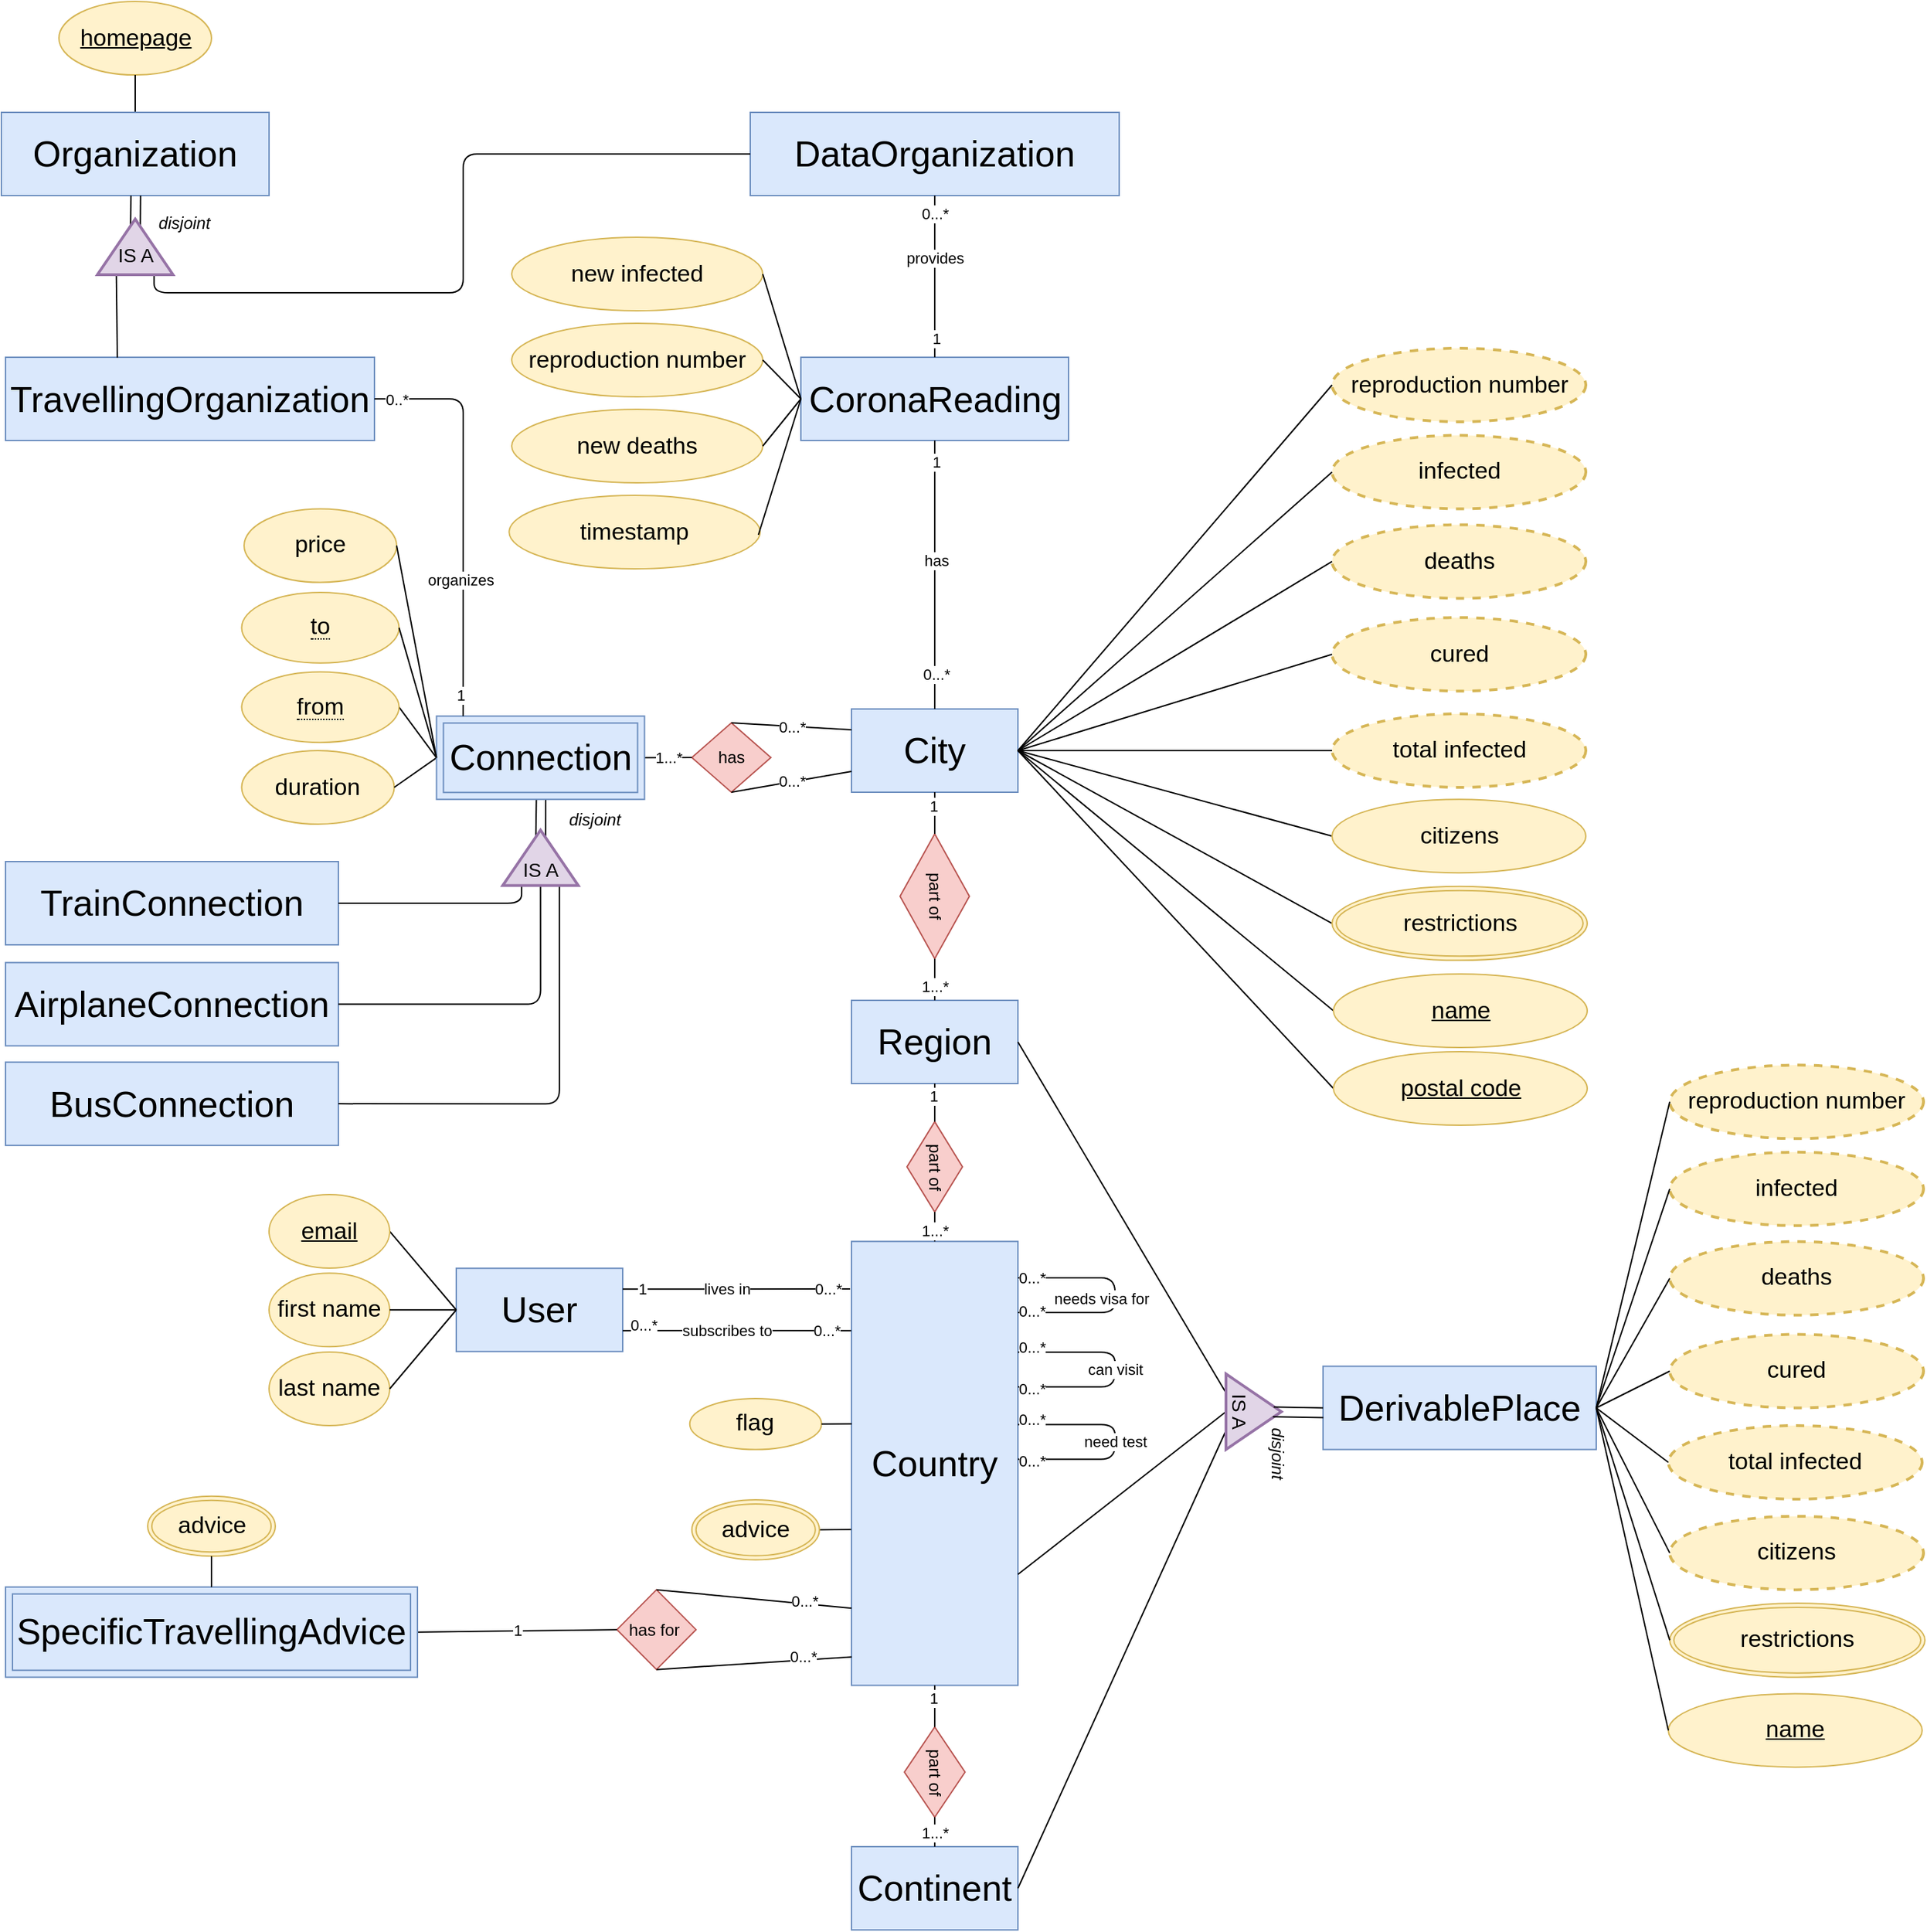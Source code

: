 <mxfile version="14.1.1" type="device"><diagram id="ZjA8rYTFpwmVR6wOcmPj" name="Page-1"><mxGraphModel dx="5955" dy="2803" grid="1" gridSize="10" guides="1" tooltips="1" connect="1" arrows="1" fold="1" page="0" pageScale="1" pageWidth="827" pageHeight="1169" math="0" shadow="0"><root><mxCell id="0"/><mxCell id="1" parent="0"/><mxCell id="MnN4bnCFbutlqHpsRMHi-50" value="" style="endArrow=none;html=1;exitX=0.861;exitY=0.438;exitDx=0;exitDy=0;exitPerimeter=0;entryX=0.48;entryY=1.001;entryDx=0;entryDy=0;entryPerimeter=0;" parent="1" source="MnN4bnCFbutlqHpsRMHi-46" edge="1" target="MnN4bnCFbutlqHpsRMHi-8"><mxGeometry width="50" height="50" relative="1" as="geometry"><mxPoint x="-2181.06" y="-74.72" as="sourcePoint"/><mxPoint x="-1999.45" y="-88.32" as="targetPoint"/></mxGeometry></mxCell><mxCell id="MnN4bnCFbutlqHpsRMHi-49" value="" style="endArrow=none;html=1;entryX=0.525;entryY=0.995;entryDx=0;entryDy=0;exitX=0.846;exitY=0.567;exitDx=0;exitDy=0;exitPerimeter=0;entryPerimeter=0;" parent="1" source="MnN4bnCFbutlqHpsRMHi-46" edge="1" target="MnN4bnCFbutlqHpsRMHi-8"><mxGeometry width="50" height="50" relative="1" as="geometry"><mxPoint x="-2170.95" y="-90.0" as="sourcePoint"/><mxPoint x="-1999.253" y="-81.3" as="targetPoint"/></mxGeometry></mxCell><mxCell id="8H0sQJCH0B06Cu_fK3J2-1" value="&lt;font style=&quot;font-size: 26px&quot;&gt;DerivablePlace&lt;/font&gt;" style="rounded=0;whiteSpace=wrap;html=1;strokeWidth=1;fillColor=#dae8fc;strokeColor=#6c8ebf;" parent="1" vertex="1"><mxGeometry x="-1360" y="313.75" width="197" height="60" as="geometry"/></mxCell><mxCell id="8H0sQJCH0B06Cu_fK3J2-7" value="&lt;span style=&quot;font-size: 17px&quot;&gt;reproduction number&lt;/span&gt;" style="ellipse;whiteSpace=wrap;html=1;dashed=1;strokeWidth=2;fillColor=#fff2cc;strokeColor=#d6b656;" parent="1" vertex="1"><mxGeometry x="-1110" y="96.66" width="183" height="53" as="geometry"/></mxCell><mxCell id="8H0sQJCH0B06Cu_fK3J2-17" value="&lt;font style=&quot;font-size: 26px&quot;&gt;City&lt;/font&gt;" style="rounded=0;whiteSpace=wrap;html=1;fillColor=#dae8fc;strokeColor=#6c8ebf;" parent="1" vertex="1"><mxGeometry x="-1700" y="-160" width="120" height="60" as="geometry"/></mxCell><mxCell id="8H0sQJCH0B06Cu_fK3J2-36" value="&lt;span style=&quot;font-size: 26px&quot;&gt;Region&lt;/span&gt;" style="rounded=0;whiteSpace=wrap;html=1;fillColor=#dae8fc;strokeColor=#6c8ebf;" parent="1" vertex="1"><mxGeometry x="-1700" y="50" width="120" height="60" as="geometry"/></mxCell><mxCell id="8H0sQJCH0B06Cu_fK3J2-41" value="&lt;font style=&quot;font-size: 26px&quot;&gt;Country&lt;/font&gt;" style="rounded=0;whiteSpace=wrap;html=1;fillColor=#dae8fc;strokeColor=#6c8ebf;" parent="1" vertex="1"><mxGeometry x="-1700" y="223.75" width="120" height="320" as="geometry"/></mxCell><mxCell id="8H0sQJCH0B06Cu_fK3J2-43" value="&lt;span style=&quot;font-size: 17px&quot;&gt;flag&lt;/span&gt;" style="ellipse;whiteSpace=wrap;html=1;fillColor=#fff2cc;strokeColor=#d6b656;" parent="1" vertex="1"><mxGeometry x="-1816.63" y="337" width="95" height="36.75" as="geometry"/></mxCell><mxCell id="8H0sQJCH0B06Cu_fK3J2-44" value="" style="endArrow=none;html=1;exitX=1;exitY=0.5;exitDx=0;exitDy=0;entryX=0.001;entryY=0.411;entryDx=0;entryDy=0;entryPerimeter=0;" parent="1" source="8H0sQJCH0B06Cu_fK3J2-43" target="8H0sQJCH0B06Cu_fK3J2-41" edge="1"><mxGeometry width="50" height="50" relative="1" as="geometry"><mxPoint x="-1520" y="303.75" as="sourcePoint"/><mxPoint x="-1698" y="361.75" as="targetPoint"/></mxGeometry></mxCell><mxCell id="8H0sQJCH0B06Cu_fK3J2-50" value="&lt;span style=&quot;font-size: 26px&quot;&gt;Continent&lt;/span&gt;" style="rounded=0;whiteSpace=wrap;html=1;fillColor=#dae8fc;strokeColor=#6c8ebf;" parent="1" vertex="1"><mxGeometry x="-1700" y="660" width="120" height="60" as="geometry"/></mxCell><mxCell id="8H0sQJCH0B06Cu_fK3J2-54" value="" style="endArrow=none;html=1;exitX=0;exitY=0.25;exitDx=0;exitDy=0;entryX=1;entryY=0.5;entryDx=0;entryDy=0;" parent="1" source="MnN4bnCFbutlqHpsRMHi-35" target="8H0sQJCH0B06Cu_fK3J2-36" edge="1"><mxGeometry width="50" height="50" relative="1" as="geometry"><mxPoint x="-1120" y="463.13" as="sourcePoint"/><mxPoint x="-1560" y="-40" as="targetPoint"/></mxGeometry></mxCell><mxCell id="8H0sQJCH0B06Cu_fK3J2-55" value="" style="endArrow=none;html=1;exitX=1;exitY=0.75;exitDx=0;exitDy=0;entryX=0;entryY=0.5;entryDx=0;entryDy=0;" parent="1" source="8H0sQJCH0B06Cu_fK3J2-41" target="MnN4bnCFbutlqHpsRMHi-35" edge="1"><mxGeometry width="50" height="50" relative="1" as="geometry"><mxPoint x="-1610" y="10" as="sourcePoint"/><mxPoint x="-1420" y="384" as="targetPoint"/></mxGeometry></mxCell><mxCell id="8H0sQJCH0B06Cu_fK3J2-56" value="" style="endArrow=none;html=1;exitX=1;exitY=0.5;exitDx=0;exitDy=0;entryX=0;entryY=0.75;entryDx=0;entryDy=0;" parent="1" source="8H0sQJCH0B06Cu_fK3J2-50" target="MnN4bnCFbutlqHpsRMHi-35" edge="1"><mxGeometry width="50" height="50" relative="1" as="geometry"><mxPoint x="-1610" y="10" as="sourcePoint"/><mxPoint x="-1120" y="463.13" as="targetPoint"/></mxGeometry></mxCell><mxCell id="8H0sQJCH0B06Cu_fK3J2-67" value="" style="endArrow=none;html=1;exitX=0;exitY=0.5;exitDx=0;exitDy=0;entryX=1;entryY=0.5;entryDx=0;entryDy=0;" parent="1" source="MnN4bnCFbutlqHpsRMHi-8" target="MnN4bnCFbutlqHpsRMHi-6" edge="1"><mxGeometry width="50" height="50" relative="1" as="geometry"><mxPoint x="-2250" y="-8.82" as="sourcePoint"/><mxPoint x="-2220" y="-28.82" as="targetPoint"/></mxGeometry></mxCell><mxCell id="8H0sQJCH0B06Cu_fK3J2-70" value="&lt;span style=&quot;font-size: 17px&quot;&gt;price&lt;/span&gt;" style="ellipse;whiteSpace=wrap;html=1;fillColor=#fff2cc;strokeColor=#d6b656;" parent="1" vertex="1"><mxGeometry x="-2138" y="-304.25" width="110" height="53" as="geometry"/></mxCell><mxCell id="8H0sQJCH0B06Cu_fK3J2-71" value="&lt;span style=&quot;font-size: 17px&quot;&gt;duration&lt;/span&gt;" style="ellipse;whiteSpace=wrap;html=1;fillColor=#fff2cc;strokeColor=#d6b656;" parent="1" vertex="1"><mxGeometry x="-2139.75" y="-130" width="110" height="53" as="geometry"/></mxCell><mxCell id="8H0sQJCH0B06Cu_fK3J2-72" value="&lt;span style=&quot;font-size: 17px&quot;&gt;&lt;u&gt;homepage&lt;/u&gt;&lt;/span&gt;" style="ellipse;whiteSpace=wrap;html=1;fillColor=#fff2cc;strokeColor=#d6b656;" parent="1" vertex="1"><mxGeometry x="-2271.5" y="-670" width="110" height="53" as="geometry"/></mxCell><mxCell id="8H0sQJCH0B06Cu_fK3J2-74" value="" style="endArrow=none;html=1;exitX=0.5;exitY=0;exitDx=0;exitDy=0;entryX=0.5;entryY=1;entryDx=0;entryDy=0;" parent="1" source="MnN4bnCFbutlqHpsRMHi-20" target="8H0sQJCH0B06Cu_fK3J2-72" edge="1"><mxGeometry width="50" height="50" relative="1" as="geometry"><mxPoint x="-2486.5" y="-363.6" as="sourcePoint"/><mxPoint x="-2554.5" y="-483.6" as="targetPoint"/></mxGeometry></mxCell><mxCell id="8H0sQJCH0B06Cu_fK3J2-76" value="" style="endArrow=none;html=1;exitX=1;exitY=0.5;exitDx=0;exitDy=0;entryX=0;entryY=0.5;entryDx=0;entryDy=0;" parent="1" source="8H0sQJCH0B06Cu_fK3J2-71" target="MnN4bnCFbutlqHpsRMHi-8" edge="1"><mxGeometry width="50" height="50" relative="1" as="geometry"><mxPoint x="-2230" y="75.18" as="sourcePoint"/><mxPoint x="-2286.75" y="-38.82" as="targetPoint"/></mxGeometry></mxCell><mxCell id="8H0sQJCH0B06Cu_fK3J2-77" value="&lt;font style=&quot;font-size: 26px&quot;&gt;TrainConnection&lt;/font&gt;" style="rounded=0;whiteSpace=wrap;html=1;fillColor=#dae8fc;strokeColor=#6c8ebf;" parent="1" vertex="1"><mxGeometry x="-2310" y="-50" width="240" height="60" as="geometry"/></mxCell><mxCell id="8H0sQJCH0B06Cu_fK3J2-78" value="&lt;font style=&quot;font-size: 26px&quot;&gt;AirplaneConnection&lt;/font&gt;" style="rounded=0;whiteSpace=wrap;html=1;fillColor=#dae8fc;strokeColor=#6c8ebf;" parent="1" vertex="1"><mxGeometry x="-2310" y="22.77" width="240" height="60" as="geometry"/></mxCell><mxCell id="8H0sQJCH0B06Cu_fK3J2-86" value="" style="endArrow=none;html=1;exitX=0;exitY=0.25;exitDx=0;exitDy=0;entryX=1;entryY=0.5;entryDx=0;entryDy=0;edgeStyle=orthogonalEdgeStyle;" parent="1" source="MnN4bnCFbutlqHpsRMHi-46" target="8H0sQJCH0B06Cu_fK3J2-77" edge="1"><mxGeometry width="50" height="50" relative="1" as="geometry"><mxPoint x="-2058.4" y="45.849" as="sourcePoint"/><mxPoint x="-2077" y="57.52" as="targetPoint"/></mxGeometry></mxCell><mxCell id="8H0sQJCH0B06Cu_fK3J2-87" value="" style="endArrow=none;html=1;entryX=1;entryY=0.5;entryDx=0;entryDy=0;exitX=0;exitY=0.5;exitDx=0;exitDy=0;edgeStyle=orthogonalEdgeStyle;" parent="1" source="MnN4bnCFbutlqHpsRMHi-46" target="8H0sQJCH0B06Cu_fK3J2-78" edge="1"><mxGeometry width="50" height="50" relative="1" as="geometry"><mxPoint x="-2058.88" y="52.77" as="sourcePoint"/><mxPoint x="-2077" y="57.52" as="targetPoint"/></mxGeometry></mxCell><mxCell id="8H0sQJCH0B06Cu_fK3J2-103" value="has" style="rhombus;whiteSpace=wrap;html=1;rotation=0;fillColor=#f8cecc;strokeColor=#b85450;" parent="1" vertex="1"><mxGeometry x="-1815.13" y="-150" width="57" height="50" as="geometry"/></mxCell><mxCell id="8H0sQJCH0B06Cu_fK3J2-104" value="0...*" style="endArrow=none;html=1;exitX=0.5;exitY=1;exitDx=0;exitDy=0;entryX=0;entryY=0.75;entryDx=0;entryDy=0;" parent="1" source="8H0sQJCH0B06Cu_fK3J2-103" target="8H0sQJCH0B06Cu_fK3J2-17" edge="1"><mxGeometry width="50" height="50" relative="1" as="geometry"><mxPoint x="-1467" y="-242.25" as="sourcePoint"/><mxPoint x="-1942" y="-62.25" as="targetPoint"/></mxGeometry></mxCell><mxCell id="8H0sQJCH0B06Cu_fK3J2-105" value="0...*" style="endArrow=none;html=1;exitX=0.5;exitY=0;exitDx=0;exitDy=0;entryX=0;entryY=0.25;entryDx=0;entryDy=0;" parent="1" source="8H0sQJCH0B06Cu_fK3J2-103" target="8H0sQJCH0B06Cu_fK3J2-17" edge="1"><mxGeometry width="50" height="50" relative="1" as="geometry"><mxPoint x="-1467" y="-242.25" as="sourcePoint"/><mxPoint x="-2032" y="-62.25" as="targetPoint"/></mxGeometry></mxCell><mxCell id="8H0sQJCH0B06Cu_fK3J2-106" value="1...*" style="endArrow=none;html=1;entryX=1;entryY=0.5;entryDx=0;entryDy=0;exitX=0;exitY=0.5;exitDx=0;exitDy=0;" parent="1" source="8H0sQJCH0B06Cu_fK3J2-103" target="MnN4bnCFbutlqHpsRMHi-8" edge="1"><mxGeometry width="50" height="50" relative="1" as="geometry"><mxPoint x="-1781.13" y="3.5" as="sourcePoint"/><mxPoint x="-2410.88" y="353.52" as="targetPoint"/></mxGeometry></mxCell><mxCell id="8H0sQJCH0B06Cu_fK3J2-114" value="" style="endArrow=none;html=1;exitX=1;exitY=0.5;exitDx=0;exitDy=0;entryX=0;entryY=0.5;entryDx=0;entryDy=0;" parent="1" source="8H0sQJCH0B06Cu_fK3J2-17" target="JsZ9Q_wX39i_eCCLff4k-22" edge="1"><mxGeometry width="50" height="50" relative="1" as="geometry"><mxPoint x="-1918.5" y="-30.5" as="sourcePoint"/><mxPoint x="-1517.0" y="-163.5" as="targetPoint"/></mxGeometry></mxCell><mxCell id="8H0sQJCH0B06Cu_fK3J2-115" value="" style="endArrow=none;html=1;exitX=1;exitY=0.5;exitDx=0;exitDy=0;entryX=0;entryY=0.5;entryDx=0;entryDy=0;" parent="1" source="8H0sQJCH0B06Cu_fK3J2-17" target="JsZ9Q_wX39i_eCCLff4k-27" edge="1"><mxGeometry width="50" height="50" relative="1" as="geometry"><mxPoint x="-1918.5" y="-30.5" as="sourcePoint"/><mxPoint x="-1515.521" y="-204.812" as="targetPoint"/></mxGeometry></mxCell><mxCell id="8H0sQJCH0B06Cu_fK3J2-120" value="part of" style="shape=rhombus;perimeter=rhombusPerimeter;whiteSpace=wrap;html=1;align=center;rotation=90;fillColor=#f8cecc;strokeColor=#b85450;" parent="1" vertex="1"><mxGeometry x="-1685" y="-50" width="90" height="50" as="geometry"/></mxCell><mxCell id="8H0sQJCH0B06Cu_fK3J2-121" value="" style="endArrow=none;html=1;exitX=1;exitY=0.5;exitDx=0;exitDy=0;entryX=0.5;entryY=0;entryDx=0;entryDy=0;" parent="1" source="8H0sQJCH0B06Cu_fK3J2-120" target="8H0sQJCH0B06Cu_fK3J2-36" edge="1"><mxGeometry width="50" height="50" relative="1" as="geometry"><mxPoint x="-1350" y="226.75" as="sourcePoint"/><mxPoint x="-1920" y="91.75" as="targetPoint"/></mxGeometry></mxCell><mxCell id="8H0sQJCH0B06Cu_fK3J2-122" value="1...*" style="edgeLabel;html=1;align=center;verticalAlign=middle;resizable=0;points=[];" parent="8H0sQJCH0B06Cu_fK3J2-121" vertex="1" connectable="0"><mxGeometry x="0.372" y="-1" relative="1" as="geometry"><mxPoint x="1" y="-1" as="offset"/></mxGeometry></mxCell><mxCell id="8H0sQJCH0B06Cu_fK3J2-123" value="" style="endArrow=none;html=1;exitX=0;exitY=0.5;exitDx=0;exitDy=0;entryX=0.5;entryY=1;entryDx=0;entryDy=0;" parent="1" source="8H0sQJCH0B06Cu_fK3J2-120" target="8H0sQJCH0B06Cu_fK3J2-17" edge="1"><mxGeometry width="50" height="50" relative="1" as="geometry"><mxPoint x="-1160" y="-81.75" as="sourcePoint"/><mxPoint x="-1920" y="-216.75" as="targetPoint"/></mxGeometry></mxCell><mxCell id="8H0sQJCH0B06Cu_fK3J2-124" value="1" style="edgeLabel;html=1;align=center;verticalAlign=middle;resizable=0;points=[];" parent="8H0sQJCH0B06Cu_fK3J2-123" vertex="1" connectable="0"><mxGeometry x="0.353" y="1" relative="1" as="geometry"><mxPoint as="offset"/></mxGeometry></mxCell><mxCell id="8H0sQJCH0B06Cu_fK3J2-125" value="part of" style="shape=rhombus;perimeter=rhombusPerimeter;whiteSpace=wrap;html=1;align=center;rotation=90;fillColor=#f8cecc;strokeColor=#b85450;" parent="1" vertex="1"><mxGeometry x="-1672.5" y="150" width="65" height="40" as="geometry"/></mxCell><mxCell id="8H0sQJCH0B06Cu_fK3J2-126" value="" style="endArrow=none;html=1;exitX=1;exitY=0.5;exitDx=0;exitDy=0;entryX=0.5;entryY=0;entryDx=0;entryDy=0;" parent="1" source="8H0sQJCH0B06Cu_fK3J2-125" target="8H0sQJCH0B06Cu_fK3J2-41" edge="1"><mxGeometry width="50" height="50" relative="1" as="geometry"><mxPoint x="-1158" y="388.75" as="sourcePoint"/><mxPoint x="-1699" y="254.75" as="targetPoint"/></mxGeometry></mxCell><mxCell id="8H0sQJCH0B06Cu_fK3J2-127" value="1...*" style="edgeLabel;html=1;align=center;verticalAlign=middle;resizable=0;points=[];" parent="8H0sQJCH0B06Cu_fK3J2-126" vertex="1" connectable="0"><mxGeometry x="0.372" y="-1" relative="1" as="geometry"><mxPoint x="1" y="-1" as="offset"/></mxGeometry></mxCell><mxCell id="8H0sQJCH0B06Cu_fK3J2-128" value="" style="endArrow=none;html=1;exitX=0;exitY=0.5;exitDx=0;exitDy=0;entryX=0.5;entryY=1;entryDx=0;entryDy=0;" parent="1" source="8H0sQJCH0B06Cu_fK3J2-125" target="8H0sQJCH0B06Cu_fK3J2-36" edge="1"><mxGeometry width="50" height="50" relative="1" as="geometry"><mxPoint x="-1158" y="388.75" as="sourcePoint"/><mxPoint x="-1918" y="253.75" as="targetPoint"/></mxGeometry></mxCell><mxCell id="8H0sQJCH0B06Cu_fK3J2-129" value="1" style="edgeLabel;html=1;align=center;verticalAlign=middle;resizable=0;points=[];" parent="8H0sQJCH0B06Cu_fK3J2-128" vertex="1" connectable="0"><mxGeometry x="0.353" y="1" relative="1" as="geometry"><mxPoint as="offset"/></mxGeometry></mxCell><mxCell id="8H0sQJCH0B06Cu_fK3J2-130" value="part of" style="shape=rhombus;perimeter=rhombusPerimeter;whiteSpace=wrap;html=1;align=center;rotation=90;fillColor=#f8cecc;strokeColor=#b85450;" parent="1" vertex="1"><mxGeometry x="-1672.5" y="584.37" width="65" height="43.75" as="geometry"/></mxCell><mxCell id="8H0sQJCH0B06Cu_fK3J2-131" value="" style="endArrow=none;html=1;exitX=1;exitY=0.5;exitDx=0;exitDy=0;entryX=0.5;entryY=0;entryDx=0;entryDy=0;" parent="1" source="8H0sQJCH0B06Cu_fK3J2-130" target="8H0sQJCH0B06Cu_fK3J2-50" edge="1"><mxGeometry width="50" height="50" relative="1" as="geometry"><mxPoint x="-843" y="388.75" as="sourcePoint"/><mxPoint x="-1423" y="253.75" as="targetPoint"/></mxGeometry></mxCell><mxCell id="8H0sQJCH0B06Cu_fK3J2-132" value="1...*" style="edgeLabel;html=1;align=center;verticalAlign=middle;resizable=0;points=[];" parent="8H0sQJCH0B06Cu_fK3J2-131" vertex="1" connectable="0"><mxGeometry x="0.372" y="-1" relative="1" as="geometry"><mxPoint x="1" y="-3.19" as="offset"/></mxGeometry></mxCell><mxCell id="8H0sQJCH0B06Cu_fK3J2-133" value="" style="endArrow=none;html=1;exitX=0;exitY=0.5;exitDx=0;exitDy=0;entryX=0.5;entryY=1;entryDx=0;entryDy=0;" parent="1" source="8H0sQJCH0B06Cu_fK3J2-130" target="8H0sQJCH0B06Cu_fK3J2-41" edge="1"><mxGeometry width="50" height="50" relative="1" as="geometry"><mxPoint x="-843" y="388.75" as="sourcePoint"/><mxPoint x="-1583" y="253.75" as="targetPoint"/></mxGeometry></mxCell><mxCell id="8H0sQJCH0B06Cu_fK3J2-134" value="1" style="edgeLabel;html=1;align=center;verticalAlign=middle;resizable=0;points=[];" parent="8H0sQJCH0B06Cu_fK3J2-133" vertex="1" connectable="0"><mxGeometry x="0.353" y="1" relative="1" as="geometry"><mxPoint as="offset"/></mxGeometry></mxCell><mxCell id="8H0sQJCH0B06Cu_fK3J2-140" value="" style="endArrow=none;html=1;exitX=1;exitY=0.5;exitDx=0;exitDy=0;entryX=-0.002;entryY=0.649;entryDx=0;entryDy=0;entryPerimeter=0;" parent="1" target="8H0sQJCH0B06Cu_fK3J2-41" edge="1" source="JsZ9Q_wX39i_eCCLff4k-5"><mxGeometry width="50" height="50" relative="1" as="geometry"><mxPoint x="-1715.0" y="430.25" as="sourcePoint"/><mxPoint x="-1723" y="283.75" as="targetPoint"/></mxGeometry></mxCell><mxCell id="8H0sQJCH0B06Cu_fK3J2-177" value="" style="endArrow=none;html=1;exitX=1;exitY=0.5;exitDx=0;exitDy=0;" parent="1" edge="1"><mxGeometry width="50" height="50" relative="1" as="geometry"><mxPoint x="-1580" y="250.0" as="sourcePoint"/><mxPoint x="-1580" y="275" as="targetPoint"/><Array as="points"><mxPoint x="-1510" y="250"/><mxPoint x="-1510" y="275"/></Array></mxGeometry></mxCell><mxCell id="8H0sQJCH0B06Cu_fK3J2-178" value="needs visa for" style="edgeLabel;html=1;align=center;verticalAlign=middle;resizable=0;points=[];" parent="8H0sQJCH0B06Cu_fK3J2-177" vertex="1" connectable="0"><mxGeometry x="-0.485" y="4" relative="1" as="geometry"><mxPoint x="17.14" y="19" as="offset"/></mxGeometry></mxCell><mxCell id="8H0sQJCH0B06Cu_fK3J2-179" value="0...*" style="edgeLabel;html=1;align=center;verticalAlign=middle;resizable=0;points=[];" parent="8H0sQJCH0B06Cu_fK3J2-177" vertex="1" connectable="0"><mxGeometry x="0.89" y="-1" relative="1" as="geometry"><mxPoint x="0.83" as="offset"/></mxGeometry></mxCell><mxCell id="8H0sQJCH0B06Cu_fK3J2-180" value="0...*" style="edgeLabel;html=1;align=center;verticalAlign=middle;resizable=0;points=[];" parent="8H0sQJCH0B06Cu_fK3J2-177" vertex="1" connectable="0"><mxGeometry x="-0.881" relative="1" as="geometry"><mxPoint as="offset"/></mxGeometry></mxCell><mxCell id="8H0sQJCH0B06Cu_fK3J2-185" value="can visit" style="endArrow=none;html=1;entryX=1;entryY=0.5;entryDx=0;entryDy=0;" parent="1" edge="1"><mxGeometry width="50" height="50" relative="1" as="geometry"><mxPoint x="-1580" y="328.63" as="sourcePoint"/><mxPoint x="-1580" y="303.63" as="targetPoint"/><Array as="points"><mxPoint x="-1510" y="328.63"/><mxPoint x="-1510" y="303.63"/></Array><mxPoint as="offset"/></mxGeometry></mxCell><mxCell id="8H0sQJCH0B06Cu_fK3J2-186" value="0...*" style="edgeLabel;html=1;align=center;verticalAlign=middle;resizable=0;points=[];" parent="8H0sQJCH0B06Cu_fK3J2-185" vertex="1" connectable="0"><mxGeometry x="-0.873" y="-1" relative="1" as="geometry"><mxPoint x="-0.56" as="offset"/></mxGeometry></mxCell><mxCell id="8H0sQJCH0B06Cu_fK3J2-187" value="0...*" style="edgeLabel;html=1;align=center;verticalAlign=middle;resizable=0;points=[];" parent="8H0sQJCH0B06Cu_fK3J2-185" vertex="1" connectable="0"><mxGeometry x="0.835" relative="1" as="geometry"><mxPoint x="-3.61" y="-3.67" as="offset"/></mxGeometry></mxCell><mxCell id="8H0sQJCH0B06Cu_fK3J2-191" value="need test" style="endArrow=none;html=1;entryX=1;entryY=0.5;entryDx=0;entryDy=0;" parent="1" edge="1"><mxGeometry width="50" height="50" relative="1" as="geometry"><mxPoint x="-1580" y="380.76" as="sourcePoint"/><mxPoint x="-1580" y="355.76" as="targetPoint"/><Array as="points"><mxPoint x="-1510" y="380.76"/><mxPoint x="-1510" y="355.76"/></Array><mxPoint as="offset"/></mxGeometry></mxCell><mxCell id="8H0sQJCH0B06Cu_fK3J2-192" value="0...*" style="edgeLabel;html=1;align=center;verticalAlign=middle;resizable=0;points=[];" parent="8H0sQJCH0B06Cu_fK3J2-191" vertex="1" connectable="0"><mxGeometry x="-0.873" y="-1" relative="1" as="geometry"><mxPoint x="-0.56" as="offset"/></mxGeometry></mxCell><mxCell id="8H0sQJCH0B06Cu_fK3J2-193" value="0...*" style="edgeLabel;html=1;align=center;verticalAlign=middle;resizable=0;points=[];" parent="8H0sQJCH0B06Cu_fK3J2-191" vertex="1" connectable="0"><mxGeometry x="0.835" relative="1" as="geometry"><mxPoint x="-3.61" y="-3.67" as="offset"/></mxGeometry></mxCell><mxCell id="8H0sQJCH0B06Cu_fK3J2-205" value="has for&amp;nbsp;" style="rhombus;whiteSpace=wrap;html=1;rotation=0;fillColor=#f8cecc;strokeColor=#b85450;" parent="1" vertex="1"><mxGeometry x="-1869.12" y="474.82" width="57" height="57.5" as="geometry"/></mxCell><mxCell id="8H0sQJCH0B06Cu_fK3J2-206" value="" style="endArrow=none;html=1;exitX=0;exitY=0.826;exitDx=0;exitDy=0;entryX=0.5;entryY=0;entryDx=0;entryDy=0;exitPerimeter=0;" parent="1" source="8H0sQJCH0B06Cu_fK3J2-41" target="8H0sQJCH0B06Cu_fK3J2-205" edge="1"><mxGeometry width="50" height="50" relative="1" as="geometry"><mxPoint x="-1753" y="683.75" as="sourcePoint"/><mxPoint x="-1953" y="1458.75" as="targetPoint"/></mxGeometry></mxCell><mxCell id="8H0sQJCH0B06Cu_fK3J2-207" value="0...*" style="edgeLabel;html=1;align=center;verticalAlign=middle;resizable=0;points=[];" parent="8H0sQJCH0B06Cu_fK3J2-206" vertex="1" connectable="0"><mxGeometry x="-0.51" y="-1" relative="1" as="geometry"><mxPoint y="-1" as="offset"/></mxGeometry></mxCell><mxCell id="8H0sQJCH0B06Cu_fK3J2-208" value="" style="endArrow=none;html=1;exitX=0.5;exitY=1;exitDx=0;exitDy=0;entryX=0.001;entryY=0.936;entryDx=0;entryDy=0;entryPerimeter=0;" parent="1" source="8H0sQJCH0B06Cu_fK3J2-205" target="8H0sQJCH0B06Cu_fK3J2-41" edge="1"><mxGeometry width="50" height="50" relative="1" as="geometry"><mxPoint x="-2003" y="1508.75" as="sourcePoint"/><mxPoint x="-1753" y="758.75" as="targetPoint"/></mxGeometry></mxCell><mxCell id="8H0sQJCH0B06Cu_fK3J2-209" value="0...*" style="edgeLabel;html=1;align=center;verticalAlign=middle;resizable=0;points=[];" parent="8H0sQJCH0B06Cu_fK3J2-208" vertex="1" connectable="0"><mxGeometry x="0.56" y="3" relative="1" as="geometry"><mxPoint x="-4.7" as="offset"/></mxGeometry></mxCell><mxCell id="8H0sQJCH0B06Cu_fK3J2-210" value="1" style="endArrow=none;html=1;exitX=0;exitY=0.5;exitDx=0;exitDy=0;entryX=1;entryY=0.5;entryDx=0;entryDy=0;" parent="1" source="8H0sQJCH0B06Cu_fK3J2-205" target="MnN4bnCFbutlqHpsRMHi-10" edge="1"><mxGeometry width="50" height="50" relative="1" as="geometry"><mxPoint x="-1980" y="439.44" as="sourcePoint"/><mxPoint x="-2003.6" y="492.54" as="targetPoint"/></mxGeometry></mxCell><mxCell id="8H0sQJCH0B06Cu_fK3J2-211" value="&lt;span style=&quot;font-size: 26px&quot;&gt;User&lt;/span&gt;" style="rounded=0;whiteSpace=wrap;html=1;fillColor=#dae8fc;strokeColor=#6c8ebf;" parent="1" vertex="1"><mxGeometry x="-1985" y="243.13" width="120" height="60" as="geometry"/></mxCell><mxCell id="8H0sQJCH0B06Cu_fK3J2-213" value="" style="endArrow=none;html=1;entryX=1;entryY=0.5;entryDx=0;entryDy=0;exitX=0;exitY=0.5;exitDx=0;exitDy=0;" parent="1" source="8H0sQJCH0B06Cu_fK3J2-211" target="JsZ9Q_wX39i_eCCLff4k-34" edge="1"><mxGeometry width="50" height="50" relative="1" as="geometry"><mxPoint x="-1960" y="330" as="sourcePoint"/><mxPoint x="-2028.0" y="250.25" as="targetPoint"/></mxGeometry></mxCell><mxCell id="8H0sQJCH0B06Cu_fK3J2-218" value="&lt;span style=&quot;font-size: 17px&quot;&gt;first name&lt;/span&gt;" style="ellipse;whiteSpace=wrap;html=1;fillColor=#fff2cc;strokeColor=#d6b656;" parent="1" vertex="1"><mxGeometry x="-2120" y="246.63" width="87" height="53" as="geometry"/></mxCell><mxCell id="8H0sQJCH0B06Cu_fK3J2-219" value="" style="endArrow=none;html=1;exitX=0;exitY=0.5;exitDx=0;exitDy=0;entryX=1;entryY=0.5;entryDx=0;entryDy=0;" parent="1" source="8H0sQJCH0B06Cu_fK3J2-211" target="8H0sQJCH0B06Cu_fK3J2-218" edge="1"><mxGeometry width="50" height="50" relative="1" as="geometry"><mxPoint x="-2048" y="224.63" as="sourcePoint"/><mxPoint x="-1998" y="174.63" as="targetPoint"/></mxGeometry></mxCell><mxCell id="8H0sQJCH0B06Cu_fK3J2-220" value="subscribes to" style="endArrow=none;html=1;entryX=1;entryY=0.75;entryDx=0;entryDy=0;exitX=-0.002;exitY=0.201;exitDx=0;exitDy=0;exitPerimeter=0;" parent="1" source="8H0sQJCH0B06Cu_fK3J2-41" target="8H0sQJCH0B06Cu_fK3J2-211" edge="1"><mxGeometry x="0.09" width="50" height="50" relative="1" as="geometry"><mxPoint x="-1955" y="154.63" as="sourcePoint"/><mxPoint x="-1768" y="304.63" as="targetPoint"/><mxPoint as="offset"/><Array as="points"><mxPoint x="-1790" y="288"/></Array></mxGeometry></mxCell><mxCell id="8H0sQJCH0B06Cu_fK3J2-221" value="0...*" style="edgeLabel;html=1;align=center;verticalAlign=middle;resizable=0;points=[];" parent="8H0sQJCH0B06Cu_fK3J2-220" vertex="1" connectable="0"><mxGeometry x="0.744" y="-4" relative="1" as="geometry"><mxPoint x="-6.16" as="offset"/></mxGeometry></mxCell><mxCell id="8H0sQJCH0B06Cu_fK3J2-222" value="0...*" style="edgeLabel;html=1;align=center;verticalAlign=middle;resizable=0;points=[];" parent="8H0sQJCH0B06Cu_fK3J2-220" vertex="1" connectable="0"><mxGeometry x="-0.776" relative="1" as="geometry"><mxPoint as="offset"/></mxGeometry></mxCell><mxCell id="8H0sQJCH0B06Cu_fK3J2-223" value="lives in" style="endArrow=none;html=1;entryX=1;entryY=0.25;entryDx=0;entryDy=0;" parent="1" target="8H0sQJCH0B06Cu_fK3J2-211" edge="1"><mxGeometry x="0.085" width="50" height="50" relative="1" as="geometry"><mxPoint x="-1701" y="258" as="sourcePoint"/><mxPoint x="-1921" y="314.63" as="targetPoint"/><Array as="points"/><mxPoint as="offset"/></mxGeometry></mxCell><mxCell id="8H0sQJCH0B06Cu_fK3J2-224" value="0...*" style="edgeLabel;html=1;align=center;verticalAlign=middle;resizable=0;points=[];" parent="8H0sQJCH0B06Cu_fK3J2-223" vertex="1" connectable="0"><mxGeometry x="-0.803" relative="1" as="geometry"><mxPoint as="offset"/></mxGeometry></mxCell><mxCell id="8H0sQJCH0B06Cu_fK3J2-225" value="1" style="edgeLabel;html=1;align=center;verticalAlign=middle;resizable=0;points=[];" parent="8H0sQJCH0B06Cu_fK3J2-223" vertex="1" connectable="0"><mxGeometry x="0.828" relative="1" as="geometry"><mxPoint as="offset"/></mxGeometry></mxCell><mxCell id="8H0sQJCH0B06Cu_fK3J2-240" value="&lt;font style=&quot;font-size: 26px&quot;&gt;BusConnection&lt;/font&gt;" style="rounded=0;whiteSpace=wrap;html=1;fillColor=#dae8fc;strokeColor=#6c8ebf;" parent="1" vertex="1"><mxGeometry x="-2310" y="94.56" width="240" height="60" as="geometry"/></mxCell><mxCell id="8H0sQJCH0B06Cu_fK3J2-241" value="" style="endArrow=none;html=1;exitX=1;exitY=0.5;exitDx=0;exitDy=0;entryX=0;entryY=0.75;entryDx=0;entryDy=0;edgeStyle=orthogonalEdgeStyle;" parent="1" source="8H0sQJCH0B06Cu_fK3J2-240" target="MnN4bnCFbutlqHpsRMHi-46" edge="1"><mxGeometry width="50" height="50" relative="1" as="geometry"><mxPoint x="-2127" y="37.52" as="sourcePoint"/><mxPoint x="-2058.88" y="66.395" as="targetPoint"/></mxGeometry></mxCell><mxCell id="MnN4bnCFbutlqHpsRMHi-1" value="&lt;font style=&quot;font-size: 26px&quot;&gt;CoronaReading&lt;/font&gt;" style="rounded=0;whiteSpace=wrap;html=1;fillColor=#dae8fc;strokeColor=#6c8ebf;" parent="1" vertex="1"><mxGeometry x="-1736.5" y="-413.5" width="193" height="60" as="geometry"/></mxCell><mxCell id="MnN4bnCFbutlqHpsRMHi-6" value="&lt;span style=&quot;border-bottom: 1px dotted&quot;&gt;&lt;font style=&quot;font-size: 17px&quot;&gt;from&lt;/font&gt;&lt;/span&gt;" style="ellipse;whiteSpace=wrap;html=1;align=center;fillColor=#fff2cc;strokeColor=#d6b656;" parent="1" vertex="1"><mxGeometry x="-2139.75" y="-186.77" width="113.5" height="50.88" as="geometry"/></mxCell><mxCell id="MnN4bnCFbutlqHpsRMHi-7" value="&lt;span style=&quot;border-bottom: 1px dotted&quot;&gt;&lt;font style=&quot;font-size: 17px&quot;&gt;to&lt;/font&gt;&lt;/span&gt;" style="ellipse;whiteSpace=wrap;html=1;align=center;fillColor=#fff2cc;strokeColor=#d6b656;" parent="1" vertex="1"><mxGeometry x="-2139.75" y="-244" width="113.5" height="50.88" as="geometry"/></mxCell><mxCell id="MnN4bnCFbutlqHpsRMHi-8" value="&lt;span style=&quot;font-size: 26px&quot;&gt;Connection&lt;/span&gt;" style="shape=ext;margin=3;double=1;whiteSpace=wrap;html=1;align=center;fillColor=#dae8fc;strokeColor=#6c8ebf;" parent="1" vertex="1"><mxGeometry x="-1999.25" y="-154.84" width="150" height="60" as="geometry"/></mxCell><mxCell id="MnN4bnCFbutlqHpsRMHi-10" value="&lt;span style=&quot;font-size: 26px&quot;&gt;SpecificTravellingAdvice&lt;/span&gt;" style="shape=ext;margin=3;double=1;whiteSpace=wrap;html=1;align=center;fillColor=#dae8fc;strokeColor=#6c8ebf;" parent="1" vertex="1"><mxGeometry x="-2310" y="472.84" width="297" height="65" as="geometry"/></mxCell><mxCell id="MnN4bnCFbutlqHpsRMHi-12" value="has" style="endArrow=none;html=1;entryX=0.5;entryY=0;entryDx=0;entryDy=0;exitX=0.5;exitY=1;exitDx=0;exitDy=0;" parent="1" source="MnN4bnCFbutlqHpsRMHi-1" target="8H0sQJCH0B06Cu_fK3J2-17" edge="1"><mxGeometry x="-0.112" y="1" width="50" height="50" relative="1" as="geometry"><mxPoint x="-2340" y="190" as="sourcePoint"/><mxPoint x="-2290" y="140" as="targetPoint"/><mxPoint as="offset"/></mxGeometry></mxCell><mxCell id="MnN4bnCFbutlqHpsRMHi-13" value="1" style="edgeLabel;html=1;align=center;verticalAlign=middle;resizable=0;points=[];" parent="MnN4bnCFbutlqHpsRMHi-12" vertex="1" connectable="0"><mxGeometry x="-0.846" y="1" relative="1" as="geometry"><mxPoint as="offset"/></mxGeometry></mxCell><mxCell id="MnN4bnCFbutlqHpsRMHi-14" value="0...*" style="edgeLabel;html=1;align=center;verticalAlign=middle;resizable=0;points=[];" parent="MnN4bnCFbutlqHpsRMHi-12" vertex="1" connectable="0"><mxGeometry x="0.735" y="1" relative="1" as="geometry"><mxPoint as="offset"/></mxGeometry></mxCell><mxCell id="MnN4bnCFbutlqHpsRMHi-17" value="&lt;span style=&quot;font-size: 26px&quot;&gt;TravellingOrganization&lt;/span&gt;" style="rounded=0;whiteSpace=wrap;html=1;fillColor=#dae8fc;strokeColor=#6c8ebf;" parent="1" vertex="1"><mxGeometry x="-2310" y="-413.5" width="266" height="60" as="geometry"/></mxCell><mxCell id="MnN4bnCFbutlqHpsRMHi-20" value="&lt;span style=&quot;font-size: 26px&quot;&gt;Organization&lt;/span&gt;" style="rounded=0;whiteSpace=wrap;html=1;fillColor=#dae8fc;strokeColor=#6c8ebf;" parent="1" vertex="1"><mxGeometry x="-2313" y="-590" width="193" height="60" as="geometry"/></mxCell><mxCell id="MnN4bnCFbutlqHpsRMHi-23" value="&lt;i&gt;disjoint&lt;/i&gt;" style="text;html=1;strokeColor=none;fillColor=none;align=center;verticalAlign=middle;whiteSpace=wrap;rounded=0;" parent="1" vertex="1"><mxGeometry x="-2201.5" y="-520" width="40" height="20" as="geometry"/></mxCell><mxCell id="MnN4bnCFbutlqHpsRMHi-24" value="" style="endArrow=none;html=1;entryX=0.52;entryY=1.005;entryDx=0;entryDy=0;entryPerimeter=0;exitX=0.846;exitY=0.567;exitDx=0;exitDy=0;exitPerimeter=0;" parent="1" source="MnN4bnCFbutlqHpsRMHi-21" edge="1"><mxGeometry width="50" height="50" relative="1" as="geometry"><mxPoint x="-2561" y="-346.8" as="sourcePoint"/><mxPoint x="-2212.64" y="-530" as="targetPoint"/></mxGeometry></mxCell><mxCell id="MnN4bnCFbutlqHpsRMHi-25" value="" style="endArrow=none;html=1;exitX=0.861;exitY=0.438;exitDx=0;exitDy=0;exitPerimeter=0;entryX=0.484;entryY=1.005;entryDx=0;entryDy=0;entryPerimeter=0;" parent="1" source="MnN4bnCFbutlqHpsRMHi-21" edge="1"><mxGeometry width="50" height="50" relative="1" as="geometry"><mxPoint x="-2571.11" y="-331.52" as="sourcePoint"/><mxPoint x="-2219.588" y="-530" as="targetPoint"/></mxGeometry></mxCell><mxCell id="MnN4bnCFbutlqHpsRMHi-28" value="" style="endArrow=none;html=1;exitX=0;exitY=0.25;exitDx=0;exitDy=0;entryX=0.303;entryY=0.004;entryDx=0;entryDy=0;entryPerimeter=0;" parent="1" source="MnN4bnCFbutlqHpsRMHi-21" target="MnN4bnCFbutlqHpsRMHi-17" edge="1"><mxGeometry width="50" height="50" relative="1" as="geometry"><mxPoint x="-2541.5" y="-226.5" as="sourcePoint"/><mxPoint x="-2491.5" y="-276.5" as="targetPoint"/></mxGeometry></mxCell><mxCell id="MnN4bnCFbutlqHpsRMHi-34" value="&lt;span style=&quot;font-size: 17px&quot;&gt;restrictions&lt;/span&gt;" style="ellipse;shape=doubleEllipse;margin=3;whiteSpace=wrap;html=1;align=center;fillColor=#fff2cc;strokeColor=#d6b656;" parent="1" vertex="1"><mxGeometry x="-1110" y="484.54" width="184" height="53.3" as="geometry"/></mxCell><mxCell id="MnN4bnCFbutlqHpsRMHi-35" value="" style="triangle;whiteSpace=wrap;html=1;strokeWidth=2;rotation=0;fillColor=#e1d5e7;strokeColor=#9673a6;" parent="1" vertex="1"><mxGeometry x="-1430.0" y="319.25" width="40" height="54.5" as="geometry"/></mxCell><mxCell id="MnN4bnCFbutlqHpsRMHi-36" value="&lt;font style=&quot;font-size: 14px&quot;&gt;IS A&lt;/font&gt;" style="text;html=1;strokeColor=none;fillColor=none;align=center;verticalAlign=middle;whiteSpace=wrap;rounded=0;rotation=90;" parent="1" vertex="1"><mxGeometry x="-1440.0" y="336.5" width="40" height="20" as="geometry"/></mxCell><mxCell id="MnN4bnCFbutlqHpsRMHi-37" value="&lt;i&gt;disjoint&lt;/i&gt;" style="text;html=1;strokeColor=none;fillColor=none;align=center;verticalAlign=middle;whiteSpace=wrap;rounded=0;rotation=90;" parent="1" vertex="1"><mxGeometry x="-1413.0" y="366.75" width="40" height="20" as="geometry"/></mxCell><mxCell id="MnN4bnCFbutlqHpsRMHi-38" value="" style="endArrow=none;html=1;entryX=0.001;entryY=0.617;entryDx=0;entryDy=0;exitX=0.846;exitY=0.567;exitDx=0;exitDy=0;exitPerimeter=0;entryPerimeter=0;" parent="1" source="MnN4bnCFbutlqHpsRMHi-35" target="8H0sQJCH0B06Cu_fK3J2-1" edge="1"><mxGeometry width="50" height="50" relative="1" as="geometry"><mxPoint x="-1531.5" y="342.07" as="sourcePoint"/><mxPoint x="-1536.14" y="313.75" as="targetPoint"/></mxGeometry></mxCell><mxCell id="MnN4bnCFbutlqHpsRMHi-39" value="" style="endArrow=none;html=1;exitX=0.861;exitY=0.438;exitDx=0;exitDy=0;exitPerimeter=0;entryX=0;entryY=0.5;entryDx=0;entryDy=0;" parent="1" source="MnN4bnCFbutlqHpsRMHi-35" target="8H0sQJCH0B06Cu_fK3J2-1" edge="1"><mxGeometry width="50" height="50" relative="1" as="geometry"><mxPoint x="-1541.61" y="357.35" as="sourcePoint"/><mxPoint x="-1543.088" y="313.75" as="targetPoint"/></mxGeometry></mxCell><mxCell id="MnN4bnCFbutlqHpsRMHi-44" value="" style="endArrow=none;html=1;entryX=0;entryY=0.5;entryDx=0;entryDy=0;exitX=1;exitY=0.5;exitDx=0;exitDy=0;" parent="1" source="8H0sQJCH0B06Cu_fK3J2-17" target="JsZ9Q_wX39i_eCCLff4k-28" edge="1"><mxGeometry width="50" height="50" relative="1" as="geometry"><mxPoint x="-1670" y="-60" as="sourcePoint"/><mxPoint x="-1517.0" y="-103.5" as="targetPoint"/></mxGeometry></mxCell><mxCell id="MnN4bnCFbutlqHpsRMHi-45" value="" style="endArrow=none;html=1;exitX=0;exitY=0.5;exitDx=0;exitDy=0;entryX=1;entryY=0.5;entryDx=0;entryDy=0;" parent="1" source="JsZ9Q_wX39i_eCCLff4k-29" target="8H0sQJCH0B06Cu_fK3J2-17" edge="1"><mxGeometry width="50" height="50" relative="1" as="geometry"><mxPoint x="-1521.521" y="-62.418" as="sourcePoint"/><mxPoint x="-1620" y="-110" as="targetPoint"/></mxGeometry></mxCell><mxCell id="MnN4bnCFbutlqHpsRMHi-46" value="" style="triangle;whiteSpace=wrap;html=1;strokeWidth=2;rotation=-90;fillColor=#e1d5e7;strokeColor=#9673a6;" parent="1" vertex="1"><mxGeometry x="-1944.25" y="-80.0" width="40" height="54.5" as="geometry"/></mxCell><mxCell id="MnN4bnCFbutlqHpsRMHi-47" value="&lt;font style=&quot;font-size: 14px&quot;&gt;IS A&lt;/font&gt;" style="text;html=1;strokeColor=none;fillColor=none;align=center;verticalAlign=middle;whiteSpace=wrap;rounded=0;rotation=0;" parent="1" vertex="1"><mxGeometry x="-1944.25" y="-53.68" width="40" height="20" as="geometry"/></mxCell><mxCell id="MnN4bnCFbutlqHpsRMHi-48" value="&lt;i&gt;disjoint&lt;/i&gt;" style="text;html=1;strokeColor=none;fillColor=none;align=center;verticalAlign=middle;whiteSpace=wrap;rounded=0;rotation=0;" parent="1" vertex="1"><mxGeometry x="-1905" y="-90.0" width="40" height="20" as="geometry"/></mxCell><mxCell id="MnN4bnCFbutlqHpsRMHi-16" value="&lt;span style=&quot;font-size: 26px&quot;&gt;DataOrganization&lt;/span&gt;" style="rounded=0;whiteSpace=wrap;html=1;fillColor=#dae8fc;strokeColor=#6c8ebf;" parent="1" vertex="1"><mxGeometry x="-1773" y="-590" width="266" height="60" as="geometry"/></mxCell><mxCell id="MnN4bnCFbutlqHpsRMHi-57" value="" style="endArrow=none;html=1;entryX=0.5;entryY=1;entryDx=0;entryDy=0;exitX=0.5;exitY=0;exitDx=0;exitDy=0;" parent="1" target="MnN4bnCFbutlqHpsRMHi-16" edge="1" source="MnN4bnCFbutlqHpsRMHi-1"><mxGeometry width="50" height="50" relative="1" as="geometry"><mxPoint x="-1736.5" y="-380" as="sourcePoint"/><mxPoint x="-1854" y="-380" as="targetPoint"/></mxGeometry></mxCell><mxCell id="MnN4bnCFbutlqHpsRMHi-58" value="provides" style="edgeLabel;html=1;align=center;verticalAlign=middle;resizable=0;points=[];" parent="MnN4bnCFbutlqHpsRMHi-57" vertex="1" connectable="0"><mxGeometry x="0.76" relative="1" as="geometry"><mxPoint y="30.5" as="offset"/></mxGeometry></mxCell><mxCell id="MnN4bnCFbutlqHpsRMHi-59" value="0...*" style="edgeLabel;html=1;align=center;verticalAlign=middle;resizable=0;points=[];" parent="MnN4bnCFbutlqHpsRMHi-57" vertex="1" connectable="0"><mxGeometry x="0.817" y="-1" relative="1" as="geometry"><mxPoint x="-1" y="2.5" as="offset"/></mxGeometry></mxCell><mxCell id="MnN4bnCFbutlqHpsRMHi-60" value="1" style="edgeLabel;html=1;align=center;verticalAlign=middle;resizable=0;points=[];" parent="MnN4bnCFbutlqHpsRMHi-57" vertex="1" connectable="0"><mxGeometry x="-0.757" y="-1" relative="1" as="geometry"><mxPoint as="offset"/></mxGeometry></mxCell><mxCell id="MnN4bnCFbutlqHpsRMHi-62" value="&lt;font style=&quot;font-size: 17px&quot;&gt;reproduction number&lt;/font&gt;" style="ellipse;whiteSpace=wrap;html=1;fillColor=#fff2cc;strokeColor=#d6b656;" parent="1" vertex="1"><mxGeometry x="-1945" y="-438" width="181" height="53" as="geometry"/></mxCell><mxCell id="MnN4bnCFbutlqHpsRMHi-66" value="" style="endArrow=none;html=1;entryX=0;entryY=0.5;entryDx=0;entryDy=0;exitX=1;exitY=0.5;exitDx=0;exitDy=0;" parent="1" source="8H0sQJCH0B06Cu_fK3J2-17" target="JsZ9Q_wX39i_eCCLff4k-26" edge="1"><mxGeometry width="50" height="50" relative="1" as="geometry"><mxPoint x="-1680" y="-210" as="sourcePoint"/><mxPoint x="-1589.021" y="-257.812" as="targetPoint"/></mxGeometry></mxCell><mxCell id="MnN4bnCFbutlqHpsRMHi-69" value="&lt;span style=&quot;font-size: 17px&quot;&gt;last name&lt;/span&gt;" style="ellipse;whiteSpace=wrap;html=1;fillColor=#fff2cc;strokeColor=#d6b656;" parent="1" vertex="1"><mxGeometry x="-2120" y="303.5" width="87" height="53" as="geometry"/></mxCell><mxCell id="MnN4bnCFbutlqHpsRMHi-70" value="" style="endArrow=none;html=1;entryX=0;entryY=0.5;entryDx=0;entryDy=0;exitX=1;exitY=0.5;exitDx=0;exitDy=0;" parent="1" source="MnN4bnCFbutlqHpsRMHi-69" target="8H0sQJCH0B06Cu_fK3J2-211" edge="1"><mxGeometry width="50" height="50" relative="1" as="geometry"><mxPoint x="-1920" y="400" as="sourcePoint"/><mxPoint x="-1870" y="350" as="targetPoint"/></mxGeometry></mxCell><mxCell id="JsZ9Q_wX39i_eCCLff4k-1" value="&lt;span style=&quot;font-size: 17px&quot;&gt;advice&lt;/span&gt;" style="ellipse;shape=doubleEllipse;margin=3;whiteSpace=wrap;html=1;align=center;fillColor=#fff2cc;strokeColor=#d6b656;" vertex="1" parent="1"><mxGeometry x="-2207.5" y="407.35" width="92" height="43.25" as="geometry"/></mxCell><mxCell id="JsZ9Q_wX39i_eCCLff4k-2" value="" style="endArrow=none;html=1;exitX=0.5;exitY=0;exitDx=0;exitDy=0;entryX=0.5;entryY=1;entryDx=0;entryDy=0;" edge="1" parent="1" source="MnN4bnCFbutlqHpsRMHi-10" target="JsZ9Q_wX39i_eCCLff4k-1"><mxGeometry width="50" height="50" relative="1" as="geometry"><mxPoint x="-1791.5" y="152.65" as="sourcePoint"/><mxPoint x="-1741.5" y="102.65" as="targetPoint"/></mxGeometry></mxCell><mxCell id="JsZ9Q_wX39i_eCCLff4k-5" value="&lt;span style=&quot;font-size: 17px&quot;&gt;advice&lt;/span&gt;" style="ellipse;shape=doubleEllipse;margin=3;whiteSpace=wrap;html=1;align=center;fillColor=#fff2cc;strokeColor=#d6b656;" vertex="1" parent="1"><mxGeometry x="-1815.13" y="410" width="92" height="43.25" as="geometry"/></mxCell><mxCell id="JsZ9Q_wX39i_eCCLff4k-6" value="&lt;span style=&quot;font-size: 17px&quot;&gt;infected&lt;/span&gt;" style="ellipse;whiteSpace=wrap;html=1;dashed=1;strokeWidth=2;fillColor=#fff2cc;strokeColor=#d6b656;" vertex="1" parent="1"><mxGeometry x="-1110" y="159.41" width="183" height="53" as="geometry"/></mxCell><mxCell id="JsZ9Q_wX39i_eCCLff4k-7" value="&lt;span style=&quot;font-size: 17px&quot;&gt;deaths&lt;/span&gt;" style="ellipse;whiteSpace=wrap;html=1;dashed=1;strokeWidth=2;fillColor=#fff2cc;strokeColor=#d6b656;" vertex="1" parent="1"><mxGeometry x="-1110" y="223.89" width="183" height="53" as="geometry"/></mxCell><mxCell id="JsZ9Q_wX39i_eCCLff4k-8" value="&lt;span style=&quot;font-size: 17px&quot;&gt;cured&lt;/span&gt;" style="ellipse;whiteSpace=wrap;html=1;dashed=1;strokeWidth=2;fillColor=#fff2cc;strokeColor=#d6b656;" vertex="1" parent="1"><mxGeometry x="-1110" y="290.75" width="183" height="53" as="geometry"/></mxCell><mxCell id="JsZ9Q_wX39i_eCCLff4k-9" value="&lt;span style=&quot;font-size: 17px&quot;&gt;total infected&lt;/span&gt;" style="ellipse;whiteSpace=wrap;html=1;dashed=1;strokeWidth=2;fillColor=#fff2cc;strokeColor=#d6b656;" vertex="1" parent="1"><mxGeometry x="-1111" y="356.5" width="183" height="53" as="geometry"/></mxCell><mxCell id="JsZ9Q_wX39i_eCCLff4k-11" value="&lt;span style=&quot;font-size: 17px&quot;&gt;&lt;u&gt;name&lt;/u&gt;&lt;/span&gt;" style="ellipse;whiteSpace=wrap;html=1;strokeWidth=1;fillColor=#fff2cc;strokeColor=#d6b656;" vertex="1" parent="1"><mxGeometry x="-1111" y="549.69" width="183" height="53" as="geometry"/></mxCell><mxCell id="JsZ9Q_wX39i_eCCLff4k-12" value="&lt;span style=&quot;font-size: 17px&quot;&gt;citizens&lt;/span&gt;" style="ellipse;whiteSpace=wrap;html=1;dashed=1;strokeWidth=2;fillColor=#fff2cc;strokeColor=#d6b656;" vertex="1" parent="1"><mxGeometry x="-1110" y="421.82" width="183" height="53" as="geometry"/></mxCell><mxCell id="JsZ9Q_wX39i_eCCLff4k-13" value="" style="endArrow=none;html=1;exitX=1;exitY=0.5;exitDx=0;exitDy=0;entryX=0;entryY=0.5;entryDx=0;entryDy=0;" edge="1" parent="1" source="8H0sQJCH0B06Cu_fK3J2-1" target="8H0sQJCH0B06Cu_fK3J2-7"><mxGeometry width="50" height="50" relative="1" as="geometry"><mxPoint x="-1070" y="280" as="sourcePoint"/><mxPoint x="-1020" y="230" as="targetPoint"/></mxGeometry></mxCell><mxCell id="JsZ9Q_wX39i_eCCLff4k-14" value="" style="endArrow=none;html=1;exitX=1;exitY=0.5;exitDx=0;exitDy=0;entryX=0;entryY=0.5;entryDx=0;entryDy=0;" edge="1" parent="1" source="8H0sQJCH0B06Cu_fK3J2-1" target="JsZ9Q_wX39i_eCCLff4k-6"><mxGeometry width="50" height="50" relative="1" as="geometry"><mxPoint x="-1070" y="280" as="sourcePoint"/><mxPoint x="-1020" y="230" as="targetPoint"/></mxGeometry></mxCell><mxCell id="JsZ9Q_wX39i_eCCLff4k-15" value="" style="endArrow=none;html=1;exitX=1;exitY=0.5;exitDx=0;exitDy=0;entryX=0;entryY=0.5;entryDx=0;entryDy=0;" edge="1" parent="1" source="8H0sQJCH0B06Cu_fK3J2-1" target="JsZ9Q_wX39i_eCCLff4k-7"><mxGeometry width="50" height="50" relative="1" as="geometry"><mxPoint x="-1100" y="380" as="sourcePoint"/><mxPoint x="-1050" y="330" as="targetPoint"/></mxGeometry></mxCell><mxCell id="JsZ9Q_wX39i_eCCLff4k-16" value="" style="endArrow=none;html=1;exitX=1;exitY=0.5;exitDx=0;exitDy=0;entryX=0;entryY=0.5;entryDx=0;entryDy=0;" edge="1" parent="1" source="8H0sQJCH0B06Cu_fK3J2-1" target="JsZ9Q_wX39i_eCCLff4k-8"><mxGeometry width="50" height="50" relative="1" as="geometry"><mxPoint x="-1100" y="380" as="sourcePoint"/><mxPoint x="-1050" y="330" as="targetPoint"/></mxGeometry></mxCell><mxCell id="JsZ9Q_wX39i_eCCLff4k-17" value="" style="endArrow=none;html=1;exitX=1;exitY=0.5;exitDx=0;exitDy=0;entryX=0;entryY=0.5;entryDx=0;entryDy=0;" edge="1" parent="1" source="8H0sQJCH0B06Cu_fK3J2-1" target="JsZ9Q_wX39i_eCCLff4k-9"><mxGeometry width="50" height="50" relative="1" as="geometry"><mxPoint x="-1100" y="380" as="sourcePoint"/><mxPoint x="-1050" y="330" as="targetPoint"/></mxGeometry></mxCell><mxCell id="JsZ9Q_wX39i_eCCLff4k-18" value="" style="endArrow=none;html=1;exitX=0;exitY=0.5;exitDx=0;exitDy=0;entryX=1;entryY=0.5;entryDx=0;entryDy=0;" edge="1" parent="1" source="JsZ9Q_wX39i_eCCLff4k-12" target="8H0sQJCH0B06Cu_fK3J2-1"><mxGeometry width="50" height="50" relative="1" as="geometry"><mxPoint x="-1100" y="380" as="sourcePoint"/><mxPoint x="-1050" y="330" as="targetPoint"/></mxGeometry></mxCell><mxCell id="JsZ9Q_wX39i_eCCLff4k-19" value="" style="endArrow=none;html=1;exitX=0;exitY=0.5;exitDx=0;exitDy=0;entryX=1;entryY=0.5;entryDx=0;entryDy=0;" edge="1" parent="1" source="MnN4bnCFbutlqHpsRMHi-34" target="8H0sQJCH0B06Cu_fK3J2-1"><mxGeometry width="50" height="50" relative="1" as="geometry"><mxPoint x="-1100" y="380" as="sourcePoint"/><mxPoint x="-1050" y="330" as="targetPoint"/></mxGeometry></mxCell><mxCell id="JsZ9Q_wX39i_eCCLff4k-20" value="" style="endArrow=none;html=1;exitX=1;exitY=0.5;exitDx=0;exitDy=0;entryX=0;entryY=0.5;entryDx=0;entryDy=0;" edge="1" parent="1" source="8H0sQJCH0B06Cu_fK3J2-1" target="JsZ9Q_wX39i_eCCLff4k-11"><mxGeometry width="50" height="50" relative="1" as="geometry"><mxPoint x="-1100" y="380" as="sourcePoint"/><mxPoint x="-1050" y="330" as="targetPoint"/></mxGeometry></mxCell><mxCell id="JsZ9Q_wX39i_eCCLff4k-21" value="&lt;span style=&quot;font-size: 17px&quot;&gt;reproduction number&lt;/span&gt;" style="ellipse;whiteSpace=wrap;html=1;dashed=1;strokeWidth=2;fillColor=#fff2cc;strokeColor=#d6b656;" vertex="1" parent="1"><mxGeometry x="-1353.5" y="-420.0" width="183" height="53" as="geometry"/></mxCell><mxCell id="JsZ9Q_wX39i_eCCLff4k-22" value="&lt;span style=&quot;font-size: 17px&quot;&gt;restrictions&lt;/span&gt;" style="ellipse;shape=doubleEllipse;margin=3;whiteSpace=wrap;html=1;align=center;fillColor=#fff2cc;strokeColor=#d6b656;" vertex="1" parent="1"><mxGeometry x="-1353.5" y="-32.12" width="184" height="53.3" as="geometry"/></mxCell><mxCell id="JsZ9Q_wX39i_eCCLff4k-23" value="&lt;span style=&quot;font-size: 17px&quot;&gt;infected&lt;/span&gt;" style="ellipse;whiteSpace=wrap;html=1;dashed=1;strokeWidth=2;fillColor=#fff2cc;strokeColor=#d6b656;" vertex="1" parent="1"><mxGeometry x="-1353.5" y="-357.25" width="183" height="53" as="geometry"/></mxCell><mxCell id="JsZ9Q_wX39i_eCCLff4k-24" value="&lt;span style=&quot;font-size: 17px&quot;&gt;deaths&lt;/span&gt;" style="ellipse;whiteSpace=wrap;html=1;dashed=1;strokeWidth=2;fillColor=#fff2cc;strokeColor=#d6b656;" vertex="1" parent="1"><mxGeometry x="-1353.5" y="-292.77" width="183" height="53" as="geometry"/></mxCell><mxCell id="JsZ9Q_wX39i_eCCLff4k-25" value="&lt;span style=&quot;font-size: 17px&quot;&gt;cured&lt;/span&gt;" style="ellipse;whiteSpace=wrap;html=1;dashed=1;strokeWidth=2;fillColor=#fff2cc;strokeColor=#d6b656;" vertex="1" parent="1"><mxGeometry x="-1353.5" y="-225.91" width="183" height="53" as="geometry"/></mxCell><mxCell id="JsZ9Q_wX39i_eCCLff4k-26" value="&lt;span style=&quot;font-size: 17px&quot;&gt;total infected&lt;/span&gt;" style="ellipse;whiteSpace=wrap;html=1;dashed=1;strokeWidth=2;fillColor=#fff2cc;strokeColor=#d6b656;" vertex="1" parent="1"><mxGeometry x="-1353.5" y="-156.5" width="183" height="53" as="geometry"/></mxCell><mxCell id="JsZ9Q_wX39i_eCCLff4k-27" value="&lt;span style=&quot;font-size: 17px&quot;&gt;citizens&lt;/span&gt;" style="ellipse;whiteSpace=wrap;html=1;strokeWidth=1;fillColor=#fff2cc;strokeColor=#d6b656;" vertex="1" parent="1"><mxGeometry x="-1353.5" y="-94.84" width="183" height="53" as="geometry"/></mxCell><mxCell id="JsZ9Q_wX39i_eCCLff4k-28" value="&lt;span style=&quot;font-size: 17px&quot;&gt;&lt;u&gt;name&lt;/u&gt;&lt;/span&gt;" style="ellipse;whiteSpace=wrap;html=1;strokeWidth=1;fillColor=#fff2cc;strokeColor=#d6b656;" vertex="1" parent="1"><mxGeometry x="-1352.5" y="31.0" width="183" height="53" as="geometry"/></mxCell><mxCell id="JsZ9Q_wX39i_eCCLff4k-29" value="&lt;span style=&quot;font-size: 17px&quot;&gt;&lt;u&gt;postal code&lt;/u&gt;&lt;/span&gt;" style="ellipse;whiteSpace=wrap;html=1;strokeWidth=1;fillColor=#fff2cc;strokeColor=#d6b656;" vertex="1" parent="1"><mxGeometry x="-1352.5" y="87" width="183" height="53" as="geometry"/></mxCell><mxCell id="JsZ9Q_wX39i_eCCLff4k-30" value="" style="endArrow=none;html=1;exitX=0;exitY=0.5;exitDx=0;exitDy=0;entryX=1;entryY=0.5;entryDx=0;entryDy=0;" edge="1" parent="1" source="JsZ9Q_wX39i_eCCLff4k-25" target="8H0sQJCH0B06Cu_fK3J2-17"><mxGeometry width="50" height="50" relative="1" as="geometry"><mxPoint x="-1330" y="-70" as="sourcePoint"/><mxPoint x="-1280" y="-120" as="targetPoint"/></mxGeometry></mxCell><mxCell id="JsZ9Q_wX39i_eCCLff4k-31" value="" style="endArrow=none;html=1;exitX=0;exitY=0.5;exitDx=0;exitDy=0;entryX=1;entryY=0.5;entryDx=0;entryDy=0;" edge="1" parent="1" source="JsZ9Q_wX39i_eCCLff4k-24" target="8H0sQJCH0B06Cu_fK3J2-17"><mxGeometry width="50" height="50" relative="1" as="geometry"><mxPoint x="-1330" y="-140" as="sourcePoint"/><mxPoint x="-1280" y="-190" as="targetPoint"/></mxGeometry></mxCell><mxCell id="JsZ9Q_wX39i_eCCLff4k-32" value="" style="endArrow=none;html=1;exitX=0;exitY=0.5;exitDx=0;exitDy=0;entryX=1;entryY=0.5;entryDx=0;entryDy=0;" edge="1" parent="1" source="JsZ9Q_wX39i_eCCLff4k-23" target="8H0sQJCH0B06Cu_fK3J2-17"><mxGeometry width="50" height="50" relative="1" as="geometry"><mxPoint x="-1330" y="-140" as="sourcePoint"/><mxPoint x="-1280" y="-190" as="targetPoint"/></mxGeometry></mxCell><mxCell id="JsZ9Q_wX39i_eCCLff4k-33" value="" style="endArrow=none;html=1;exitX=0;exitY=0.5;exitDx=0;exitDy=0;entryX=1;entryY=0.5;entryDx=0;entryDy=0;" edge="1" parent="1" source="JsZ9Q_wX39i_eCCLff4k-21" target="8H0sQJCH0B06Cu_fK3J2-17"><mxGeometry width="50" height="50" relative="1" as="geometry"><mxPoint x="-1330" y="-140" as="sourcePoint"/><mxPoint x="-1280" y="-190" as="targetPoint"/></mxGeometry></mxCell><mxCell id="JsZ9Q_wX39i_eCCLff4k-34" value="&lt;span style=&quot;font-size: 17px&quot;&gt;&lt;u&gt;email&lt;/u&gt;&lt;/span&gt;" style="ellipse;whiteSpace=wrap;html=1;fillColor=#fff2cc;strokeColor=#d6b656;" vertex="1" parent="1"><mxGeometry x="-2120" y="190" width="87" height="53" as="geometry"/></mxCell><mxCell id="JsZ9Q_wX39i_eCCLff4k-35" value="&lt;font style=&quot;font-size: 17px&quot;&gt;new infected&lt;/font&gt;" style="ellipse;whiteSpace=wrap;html=1;fillColor=#fff2cc;strokeColor=#d6b656;" vertex="1" parent="1"><mxGeometry x="-1945" y="-500" width="181" height="53" as="geometry"/></mxCell><mxCell id="JsZ9Q_wX39i_eCCLff4k-36" value="&lt;font style=&quot;font-size: 17px&quot;&gt;new deaths&lt;/font&gt;" style="ellipse;whiteSpace=wrap;html=1;fillColor=#fff2cc;strokeColor=#d6b656;" vertex="1" parent="1"><mxGeometry x="-1945" y="-376" width="181" height="53" as="geometry"/></mxCell><mxCell id="JsZ9Q_wX39i_eCCLff4k-37" value="&lt;font style=&quot;font-size: 17px&quot;&gt;timestamp&lt;/font&gt;" style="ellipse;whiteSpace=wrap;html=1;fillColor=#fff2cc;strokeColor=#d6b656;" vertex="1" parent="1"><mxGeometry x="-1946.88" y="-314" width="181" height="53" as="geometry"/></mxCell><mxCell id="JsZ9Q_wX39i_eCCLff4k-38" value="" style="endArrow=none;html=1;exitX=0;exitY=0.5;exitDx=0;exitDy=0;entryX=1;entryY=0.5;entryDx=0;entryDy=0;" edge="1" parent="1" source="MnN4bnCFbutlqHpsRMHi-1" target="JsZ9Q_wX39i_eCCLff4k-36"><mxGeometry width="50" height="50" relative="1" as="geometry"><mxPoint x="-1740" y="-310" as="sourcePoint"/><mxPoint x="-1690" y="-360" as="targetPoint"/></mxGeometry></mxCell><mxCell id="JsZ9Q_wX39i_eCCLff4k-39" value="" style="endArrow=none;html=1;exitX=0.993;exitY=0.538;exitDx=0;exitDy=0;exitPerimeter=0;entryX=0;entryY=0.5;entryDx=0;entryDy=0;" edge="1" parent="1" source="JsZ9Q_wX39i_eCCLff4k-37" target="MnN4bnCFbutlqHpsRMHi-1"><mxGeometry width="50" height="50" relative="1" as="geometry"><mxPoint x="-1740" y="-310" as="sourcePoint"/><mxPoint x="-1690" y="-360" as="targetPoint"/></mxGeometry></mxCell><mxCell id="JsZ9Q_wX39i_eCCLff4k-40" value="" style="endArrow=none;html=1;exitX=0;exitY=0.5;exitDx=0;exitDy=0;entryX=1;entryY=0.5;entryDx=0;entryDy=0;" edge="1" parent="1" source="MnN4bnCFbutlqHpsRMHi-1" target="MnN4bnCFbutlqHpsRMHi-62"><mxGeometry width="50" height="50" relative="1" as="geometry"><mxPoint x="-1740" y="-310" as="sourcePoint"/><mxPoint x="-1690" y="-360" as="targetPoint"/></mxGeometry></mxCell><mxCell id="JsZ9Q_wX39i_eCCLff4k-41" value="" style="endArrow=none;html=1;exitX=0;exitY=0.5;exitDx=0;exitDy=0;entryX=1;entryY=0.5;entryDx=0;entryDy=0;" edge="1" parent="1" source="MnN4bnCFbutlqHpsRMHi-1" target="JsZ9Q_wX39i_eCCLff4k-35"><mxGeometry width="50" height="50" relative="1" as="geometry"><mxPoint x="-1740" y="-370" as="sourcePoint"/><mxPoint x="-1690" y="-420" as="targetPoint"/></mxGeometry></mxCell><mxCell id="JsZ9Q_wX39i_eCCLff4k-44" value="" style="endArrow=none;html=1;exitX=0;exitY=0.75;exitDx=0;exitDy=0;entryX=0;entryY=0.5;entryDx=0;entryDy=0;edgeStyle=orthogonalEdgeStyle;" edge="1" parent="1" source="MnN4bnCFbutlqHpsRMHi-21" target="MnN4bnCFbutlqHpsRMHi-16"><mxGeometry width="50" height="50" relative="1" as="geometry"><mxPoint x="-1990" y="-360" as="sourcePoint"/><mxPoint x="-1940" y="-410" as="targetPoint"/><Array as="points"><mxPoint x="-2203" y="-460"/><mxPoint x="-1980" y="-460"/><mxPoint x="-1980" y="-560"/></Array></mxGeometry></mxCell><mxCell id="JsZ9Q_wX39i_eCCLff4k-47" value="" style="endArrow=none;html=1;exitX=0;exitY=0.5;exitDx=0;exitDy=0;entryX=1;entryY=0.5;entryDx=0;entryDy=0;" edge="1" parent="1" source="MnN4bnCFbutlqHpsRMHi-8" target="MnN4bnCFbutlqHpsRMHi-7"><mxGeometry width="50" height="50" relative="1" as="geometry"><mxPoint x="-1970" y="-180" as="sourcePoint"/><mxPoint x="-1920" y="-230" as="targetPoint"/></mxGeometry></mxCell><mxCell id="JsZ9Q_wX39i_eCCLff4k-48" value="" style="endArrow=none;html=1;exitX=0;exitY=0.5;exitDx=0;exitDy=0;entryX=1;entryY=0.5;entryDx=0;entryDy=0;" edge="1" parent="1" source="MnN4bnCFbutlqHpsRMHi-8" target="8H0sQJCH0B06Cu_fK3J2-70"><mxGeometry width="50" height="50" relative="1" as="geometry"><mxPoint x="-1970" y="-180" as="sourcePoint"/><mxPoint x="-1920" y="-230" as="targetPoint"/></mxGeometry></mxCell><mxCell id="JsZ9Q_wX39i_eCCLff4k-49" value="" style="endArrow=none;html=1;exitX=1;exitY=0.5;exitDx=0;exitDy=0;entryX=0.128;entryY=0;entryDx=0;entryDy=0;edgeStyle=orthogonalEdgeStyle;entryPerimeter=0;" edge="1" parent="1" source="MnN4bnCFbutlqHpsRMHi-17" target="MnN4bnCFbutlqHpsRMHi-8"><mxGeometry width="50" height="50" relative="1" as="geometry"><mxPoint x="-2070" y="-460" as="sourcePoint"/><mxPoint x="-2020" y="-510" as="targetPoint"/><Array as="points"><mxPoint x="-1980" y="-383"/></Array></mxGeometry></mxCell><mxCell id="JsZ9Q_wX39i_eCCLff4k-50" value="0..*" style="edgeLabel;html=1;align=center;verticalAlign=middle;resizable=0;points=[];" vertex="1" connectable="0" parent="JsZ9Q_wX39i_eCCLff4k-49"><mxGeometry x="-0.926" relative="1" as="geometry"><mxPoint x="4.33" as="offset"/></mxGeometry></mxCell><mxCell id="JsZ9Q_wX39i_eCCLff4k-51" value="1" style="edgeLabel;html=1;align=center;verticalAlign=middle;resizable=0;points=[];" vertex="1" connectable="0" parent="JsZ9Q_wX39i_eCCLff4k-49"><mxGeometry x="0.835" y="-2" relative="1" as="geometry"><mxPoint y="8.91" as="offset"/></mxGeometry></mxCell><mxCell id="JsZ9Q_wX39i_eCCLff4k-52" value="organizes" style="edgeLabel;html=1;align=center;verticalAlign=middle;resizable=0;points=[];" vertex="1" connectable="0" parent="JsZ9Q_wX39i_eCCLff4k-49"><mxGeometry x="0.417" y="-2" relative="1" as="geometry"><mxPoint y="-13.0" as="offset"/></mxGeometry></mxCell><mxCell id="MnN4bnCFbutlqHpsRMHi-21" value="" style="triangle;whiteSpace=wrap;html=1;strokeWidth=2;rotation=-90;fillColor=#e1d5e7;strokeColor=#9673a6;" parent="1" vertex="1"><mxGeometry x="-2236.5" y="-520.3" width="40" height="54.5" as="geometry"/></mxCell><mxCell id="MnN4bnCFbutlqHpsRMHi-22" value="&lt;font style=&quot;font-size: 14px&quot;&gt;IS A&lt;/font&gt;" style="text;html=1;strokeColor=none;fillColor=none;align=center;verticalAlign=middle;whiteSpace=wrap;rounded=0;" parent="1" vertex="1"><mxGeometry x="-2236.5" y="-497.4" width="40" height="20" as="geometry"/></mxCell></root></mxGraphModel></diagram></mxfile>
